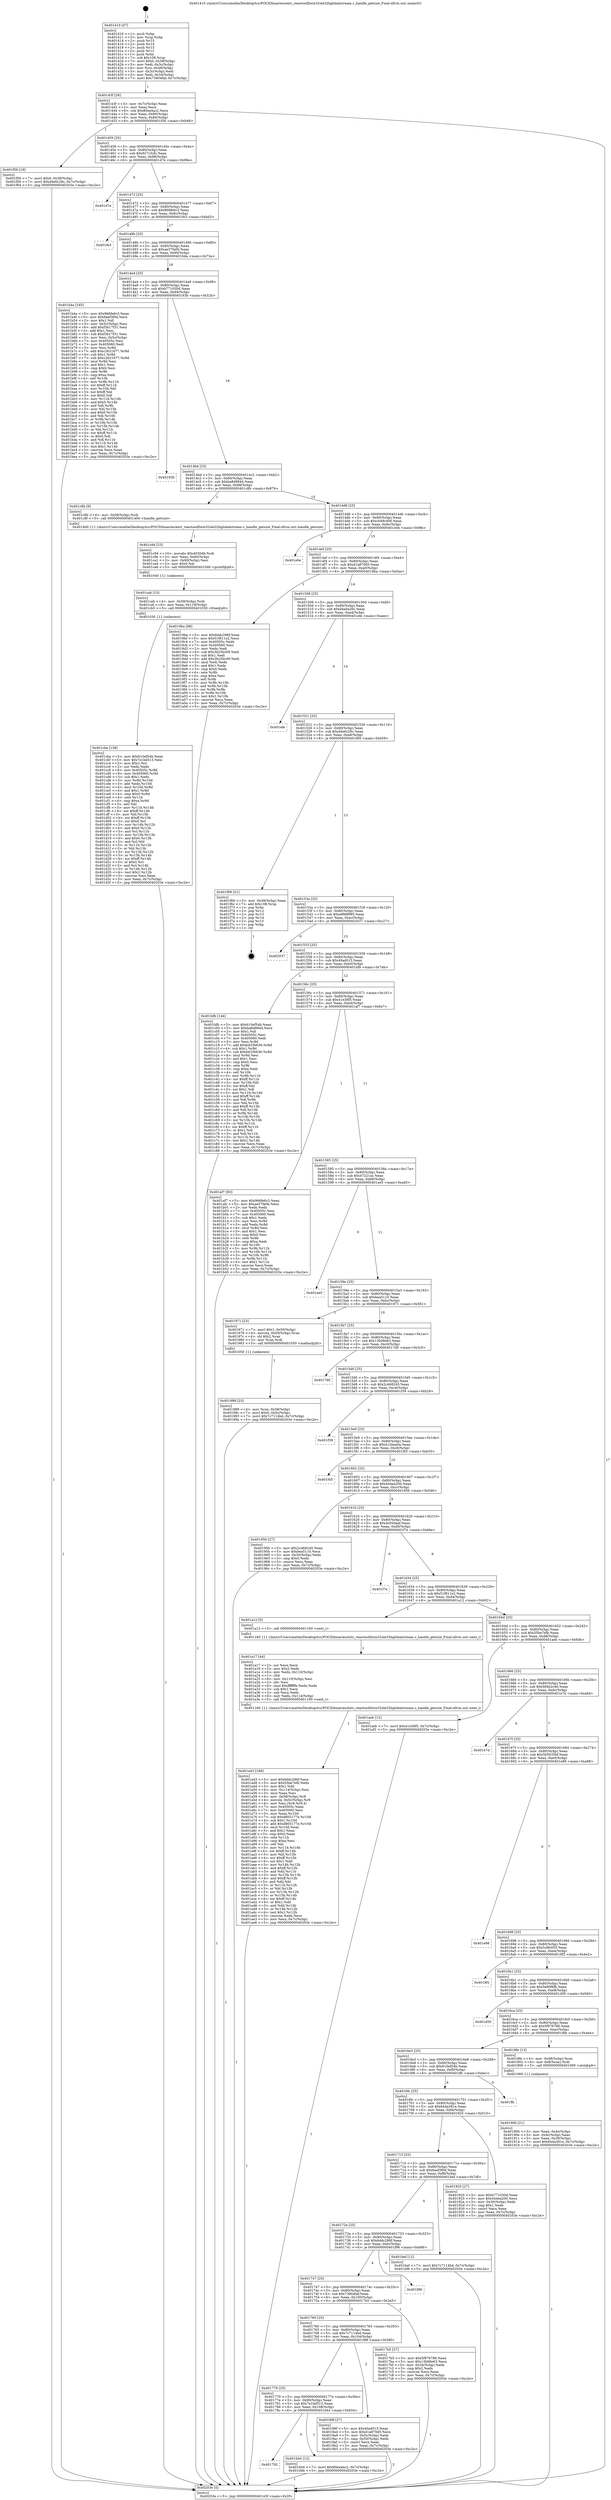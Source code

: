 digraph "0x401410" {
  label = "0x401410 (/mnt/c/Users/mathe/Desktop/tcc/POCII/binaries/extr_reactosdllwin32ole32hglobalstream.c_handle_getsize_Final-ollvm.out::main(0))"
  labelloc = "t"
  node[shape=record]

  Entry [label="",width=0.3,height=0.3,shape=circle,fillcolor=black,style=filled]
  "0x40143f" [label="{
     0x40143f [26]\l
     | [instrs]\l
     &nbsp;&nbsp;0x40143f \<+3\>: mov -0x7c(%rbp),%eax\l
     &nbsp;&nbsp;0x401442 \<+2\>: mov %eax,%ecx\l
     &nbsp;&nbsp;0x401444 \<+6\>: sub $0x80ea4ac2,%ecx\l
     &nbsp;&nbsp;0x40144a \<+3\>: mov %eax,-0x80(%rbp)\l
     &nbsp;&nbsp;0x40144d \<+6\>: mov %ecx,-0x84(%rbp)\l
     &nbsp;&nbsp;0x401453 \<+6\>: je 0000000000401f56 \<main+0xb46\>\l
  }"]
  "0x401f56" [label="{
     0x401f56 [19]\l
     | [instrs]\l
     &nbsp;&nbsp;0x401f56 \<+7\>: movl $0x0,-0x38(%rbp)\l
     &nbsp;&nbsp;0x401f5d \<+7\>: movl $0xd4e6c29c,-0x7c(%rbp)\l
     &nbsp;&nbsp;0x401f64 \<+5\>: jmp 000000000040203e \<main+0xc2e\>\l
  }"]
  "0x401459" [label="{
     0x401459 [25]\l
     | [instrs]\l
     &nbsp;&nbsp;0x401459 \<+5\>: jmp 000000000040145e \<main+0x4e\>\l
     &nbsp;&nbsp;0x40145e \<+3\>: mov -0x80(%rbp),%eax\l
     &nbsp;&nbsp;0x401461 \<+5\>: sub $0x927c3cfc,%eax\l
     &nbsp;&nbsp;0x401466 \<+6\>: mov %eax,-0x88(%rbp)\l
     &nbsp;&nbsp;0x40146c \<+6\>: je 0000000000401d7e \<main+0x96e\>\l
  }"]
  Exit [label="",width=0.3,height=0.3,shape=circle,fillcolor=black,style=filled,peripheries=2]
  "0x401d7e" [label="{
     0x401d7e\l
  }", style=dashed]
  "0x401472" [label="{
     0x401472 [25]\l
     | [instrs]\l
     &nbsp;&nbsp;0x401472 \<+5\>: jmp 0000000000401477 \<main+0x67\>\l
     &nbsp;&nbsp;0x401477 \<+3\>: mov -0x80(%rbp),%eax\l
     &nbsp;&nbsp;0x40147a \<+5\>: sub $0x966fe6c3,%eax\l
     &nbsp;&nbsp;0x40147f \<+6\>: mov %eax,-0x8c(%rbp)\l
     &nbsp;&nbsp;0x401485 \<+6\>: je 0000000000401fe3 \<main+0xbd3\>\l
  }"]
  "0x401792" [label="{
     0x401792\l
  }", style=dashed]
  "0x401fe3" [label="{
     0x401fe3\l
  }", style=dashed]
  "0x40148b" [label="{
     0x40148b [25]\l
     | [instrs]\l
     &nbsp;&nbsp;0x40148b \<+5\>: jmp 0000000000401490 \<main+0x80\>\l
     &nbsp;&nbsp;0x401490 \<+3\>: mov -0x80(%rbp),%eax\l
     &nbsp;&nbsp;0x401493 \<+5\>: sub $0xae37fa0b,%eax\l
     &nbsp;&nbsp;0x401498 \<+6\>: mov %eax,-0x90(%rbp)\l
     &nbsp;&nbsp;0x40149e \<+6\>: je 0000000000401b4a \<main+0x73a\>\l
  }"]
  "0x401d44" [label="{
     0x401d44 [12]\l
     | [instrs]\l
     &nbsp;&nbsp;0x401d44 \<+7\>: movl $0x80ea4ac2,-0x7c(%rbp)\l
     &nbsp;&nbsp;0x401d4b \<+5\>: jmp 000000000040203e \<main+0xc2e\>\l
  }"]
  "0x401b4a" [label="{
     0x401b4a [165]\l
     | [instrs]\l
     &nbsp;&nbsp;0x401b4a \<+5\>: mov $0x966fe6c3,%eax\l
     &nbsp;&nbsp;0x401b4f \<+5\>: mov $0x6aef3f0d,%ecx\l
     &nbsp;&nbsp;0x401b54 \<+2\>: mov $0x1,%dl\l
     &nbsp;&nbsp;0x401b56 \<+3\>: mov -0x5c(%rbp),%esi\l
     &nbsp;&nbsp;0x401b59 \<+6\>: add $0xf3b17f31,%esi\l
     &nbsp;&nbsp;0x401b5f \<+3\>: add $0x1,%esi\l
     &nbsp;&nbsp;0x401b62 \<+6\>: sub $0xf3b17f31,%esi\l
     &nbsp;&nbsp;0x401b68 \<+3\>: mov %esi,-0x5c(%rbp)\l
     &nbsp;&nbsp;0x401b6b \<+7\>: mov 0x40505c,%esi\l
     &nbsp;&nbsp;0x401b72 \<+7\>: mov 0x405060,%edi\l
     &nbsp;&nbsp;0x401b79 \<+3\>: mov %esi,%r8d\l
     &nbsp;&nbsp;0x401b7c \<+7\>: add $0xc2621677,%r8d\l
     &nbsp;&nbsp;0x401b83 \<+4\>: sub $0x1,%r8d\l
     &nbsp;&nbsp;0x401b87 \<+7\>: sub $0xc2621677,%r8d\l
     &nbsp;&nbsp;0x401b8e \<+4\>: imul %r8d,%esi\l
     &nbsp;&nbsp;0x401b92 \<+3\>: and $0x1,%esi\l
     &nbsp;&nbsp;0x401b95 \<+3\>: cmp $0x0,%esi\l
     &nbsp;&nbsp;0x401b98 \<+4\>: sete %r9b\l
     &nbsp;&nbsp;0x401b9c \<+3\>: cmp $0xa,%edi\l
     &nbsp;&nbsp;0x401b9f \<+4\>: setl %r10b\l
     &nbsp;&nbsp;0x401ba3 \<+3\>: mov %r9b,%r11b\l
     &nbsp;&nbsp;0x401ba6 \<+4\>: xor $0xff,%r11b\l
     &nbsp;&nbsp;0x401baa \<+3\>: mov %r10b,%bl\l
     &nbsp;&nbsp;0x401bad \<+3\>: xor $0xff,%bl\l
     &nbsp;&nbsp;0x401bb0 \<+3\>: xor $0x0,%dl\l
     &nbsp;&nbsp;0x401bb3 \<+3\>: mov %r11b,%r14b\l
     &nbsp;&nbsp;0x401bb6 \<+4\>: and $0x0,%r14b\l
     &nbsp;&nbsp;0x401bba \<+3\>: and %dl,%r9b\l
     &nbsp;&nbsp;0x401bbd \<+3\>: mov %bl,%r15b\l
     &nbsp;&nbsp;0x401bc0 \<+4\>: and $0x0,%r15b\l
     &nbsp;&nbsp;0x401bc4 \<+3\>: and %dl,%r10b\l
     &nbsp;&nbsp;0x401bc7 \<+3\>: or %r9b,%r14b\l
     &nbsp;&nbsp;0x401bca \<+3\>: or %r10b,%r15b\l
     &nbsp;&nbsp;0x401bcd \<+3\>: xor %r15b,%r14b\l
     &nbsp;&nbsp;0x401bd0 \<+3\>: or %bl,%r11b\l
     &nbsp;&nbsp;0x401bd3 \<+4\>: xor $0xff,%r11b\l
     &nbsp;&nbsp;0x401bd7 \<+3\>: or $0x0,%dl\l
     &nbsp;&nbsp;0x401bda \<+3\>: and %dl,%r11b\l
     &nbsp;&nbsp;0x401bdd \<+3\>: or %r11b,%r14b\l
     &nbsp;&nbsp;0x401be0 \<+4\>: test $0x1,%r14b\l
     &nbsp;&nbsp;0x401be4 \<+3\>: cmovne %ecx,%eax\l
     &nbsp;&nbsp;0x401be7 \<+3\>: mov %eax,-0x7c(%rbp)\l
     &nbsp;&nbsp;0x401bea \<+5\>: jmp 000000000040203e \<main+0xc2e\>\l
  }"]
  "0x4014a4" [label="{
     0x4014a4 [25]\l
     | [instrs]\l
     &nbsp;&nbsp;0x4014a4 \<+5\>: jmp 00000000004014a9 \<main+0x99\>\l
     &nbsp;&nbsp;0x4014a9 \<+3\>: mov -0x80(%rbp),%eax\l
     &nbsp;&nbsp;0x4014ac \<+5\>: sub $0xb771030d,%eax\l
     &nbsp;&nbsp;0x4014b1 \<+6\>: mov %eax,-0x94(%rbp)\l
     &nbsp;&nbsp;0x4014b7 \<+6\>: je 000000000040193b \<main+0x52b\>\l
  }"]
  "0x401cba" [label="{
     0x401cba [138]\l
     | [instrs]\l
     &nbsp;&nbsp;0x401cba \<+5\>: mov $0x610ef54b,%eax\l
     &nbsp;&nbsp;0x401cbf \<+5\>: mov $0x7e1bd513,%esi\l
     &nbsp;&nbsp;0x401cc4 \<+2\>: mov $0x1,%cl\l
     &nbsp;&nbsp;0x401cc6 \<+2\>: xor %edx,%edx\l
     &nbsp;&nbsp;0x401cc8 \<+8\>: mov 0x40505c,%r8d\l
     &nbsp;&nbsp;0x401cd0 \<+8\>: mov 0x405060,%r9d\l
     &nbsp;&nbsp;0x401cd8 \<+3\>: sub $0x1,%edx\l
     &nbsp;&nbsp;0x401cdb \<+3\>: mov %r8d,%r10d\l
     &nbsp;&nbsp;0x401cde \<+3\>: add %edx,%r10d\l
     &nbsp;&nbsp;0x401ce1 \<+4\>: imul %r10d,%r8d\l
     &nbsp;&nbsp;0x401ce5 \<+4\>: and $0x1,%r8d\l
     &nbsp;&nbsp;0x401ce9 \<+4\>: cmp $0x0,%r8d\l
     &nbsp;&nbsp;0x401ced \<+4\>: sete %r11b\l
     &nbsp;&nbsp;0x401cf1 \<+4\>: cmp $0xa,%r9d\l
     &nbsp;&nbsp;0x401cf5 \<+3\>: setl %bl\l
     &nbsp;&nbsp;0x401cf8 \<+3\>: mov %r11b,%r14b\l
     &nbsp;&nbsp;0x401cfb \<+4\>: xor $0xff,%r14b\l
     &nbsp;&nbsp;0x401cff \<+3\>: mov %bl,%r15b\l
     &nbsp;&nbsp;0x401d02 \<+4\>: xor $0xff,%r15b\l
     &nbsp;&nbsp;0x401d06 \<+3\>: xor $0x0,%cl\l
     &nbsp;&nbsp;0x401d09 \<+3\>: mov %r14b,%r12b\l
     &nbsp;&nbsp;0x401d0c \<+4\>: and $0x0,%r12b\l
     &nbsp;&nbsp;0x401d10 \<+3\>: and %cl,%r11b\l
     &nbsp;&nbsp;0x401d13 \<+3\>: mov %r15b,%r13b\l
     &nbsp;&nbsp;0x401d16 \<+4\>: and $0x0,%r13b\l
     &nbsp;&nbsp;0x401d1a \<+2\>: and %cl,%bl\l
     &nbsp;&nbsp;0x401d1c \<+3\>: or %r11b,%r12b\l
     &nbsp;&nbsp;0x401d1f \<+3\>: or %bl,%r13b\l
     &nbsp;&nbsp;0x401d22 \<+3\>: xor %r13b,%r12b\l
     &nbsp;&nbsp;0x401d25 \<+3\>: or %r15b,%r14b\l
     &nbsp;&nbsp;0x401d28 \<+4\>: xor $0xff,%r14b\l
     &nbsp;&nbsp;0x401d2c \<+3\>: or $0x0,%cl\l
     &nbsp;&nbsp;0x401d2f \<+3\>: and %cl,%r14b\l
     &nbsp;&nbsp;0x401d32 \<+3\>: or %r14b,%r12b\l
     &nbsp;&nbsp;0x401d35 \<+4\>: test $0x1,%r12b\l
     &nbsp;&nbsp;0x401d39 \<+3\>: cmovne %esi,%eax\l
     &nbsp;&nbsp;0x401d3c \<+3\>: mov %eax,-0x7c(%rbp)\l
     &nbsp;&nbsp;0x401d3f \<+5\>: jmp 000000000040203e \<main+0xc2e\>\l
  }"]
  "0x40193b" [label="{
     0x40193b\l
  }", style=dashed]
  "0x4014bd" [label="{
     0x4014bd [25]\l
     | [instrs]\l
     &nbsp;&nbsp;0x4014bd \<+5\>: jmp 00000000004014c2 \<main+0xb2\>\l
     &nbsp;&nbsp;0x4014c2 \<+3\>: mov -0x80(%rbp),%eax\l
     &nbsp;&nbsp;0x4014c5 \<+5\>: sub $0xba8d9844,%eax\l
     &nbsp;&nbsp;0x4014ca \<+6\>: mov %eax,-0x98(%rbp)\l
     &nbsp;&nbsp;0x4014d0 \<+6\>: je 0000000000401c8b \<main+0x87b\>\l
  }"]
  "0x401cab" [label="{
     0x401cab [15]\l
     | [instrs]\l
     &nbsp;&nbsp;0x401cab \<+4\>: mov -0x58(%rbp),%rdi\l
     &nbsp;&nbsp;0x401caf \<+6\>: mov %eax,-0x118(%rbp)\l
     &nbsp;&nbsp;0x401cb5 \<+5\>: call 0000000000401030 \<free@plt\>\l
     | [calls]\l
     &nbsp;&nbsp;0x401030 \{1\} (unknown)\l
  }"]
  "0x401c8b" [label="{
     0x401c8b [9]\l
     | [instrs]\l
     &nbsp;&nbsp;0x401c8b \<+4\>: mov -0x58(%rbp),%rdi\l
     &nbsp;&nbsp;0x401c8f \<+5\>: call 0000000000401400 \<handle_getsize\>\l
     | [calls]\l
     &nbsp;&nbsp;0x401400 \{1\} (/mnt/c/Users/mathe/Desktop/tcc/POCII/binaries/extr_reactosdllwin32ole32hglobalstream.c_handle_getsize_Final-ollvm.out::handle_getsize)\l
  }"]
  "0x4014d6" [label="{
     0x4014d6 [25]\l
     | [instrs]\l
     &nbsp;&nbsp;0x4014d6 \<+5\>: jmp 00000000004014db \<main+0xcb\>\l
     &nbsp;&nbsp;0x4014db \<+3\>: mov -0x80(%rbp),%eax\l
     &nbsp;&nbsp;0x4014de \<+5\>: sub $0xc049c406,%eax\l
     &nbsp;&nbsp;0x4014e3 \<+6\>: mov %eax,-0x9c(%rbp)\l
     &nbsp;&nbsp;0x4014e9 \<+6\>: je 0000000000401e0e \<main+0x9fe\>\l
  }"]
  "0x401c94" [label="{
     0x401c94 [23]\l
     | [instrs]\l
     &nbsp;&nbsp;0x401c94 \<+10\>: movabs $0x4030d6,%rdi\l
     &nbsp;&nbsp;0x401c9e \<+3\>: mov %eax,-0x60(%rbp)\l
     &nbsp;&nbsp;0x401ca1 \<+3\>: mov -0x60(%rbp),%esi\l
     &nbsp;&nbsp;0x401ca4 \<+2\>: mov $0x0,%al\l
     &nbsp;&nbsp;0x401ca6 \<+5\>: call 0000000000401040 \<printf@plt\>\l
     | [calls]\l
     &nbsp;&nbsp;0x401040 \{1\} (unknown)\l
  }"]
  "0x401e0e" [label="{
     0x401e0e\l
  }", style=dashed]
  "0x4014ef" [label="{
     0x4014ef [25]\l
     | [instrs]\l
     &nbsp;&nbsp;0x4014ef \<+5\>: jmp 00000000004014f4 \<main+0xe4\>\l
     &nbsp;&nbsp;0x4014f4 \<+3\>: mov -0x80(%rbp),%eax\l
     &nbsp;&nbsp;0x4014f7 \<+5\>: sub $0xd1a870d5,%eax\l
     &nbsp;&nbsp;0x4014fc \<+6\>: mov %eax,-0xa0(%rbp)\l
     &nbsp;&nbsp;0x401502 \<+6\>: je 00000000004019ba \<main+0x5aa\>\l
  }"]
  "0x401a43" [label="{
     0x401a43 [168]\l
     | [instrs]\l
     &nbsp;&nbsp;0x401a43 \<+5\>: mov $0x6ddc286f,%ecx\l
     &nbsp;&nbsp;0x401a48 \<+5\>: mov $0x55be7efb,%edx\l
     &nbsp;&nbsp;0x401a4d \<+3\>: mov $0x1,%dil\l
     &nbsp;&nbsp;0x401a50 \<+6\>: mov -0x114(%rbp),%esi\l
     &nbsp;&nbsp;0x401a56 \<+3\>: imul %eax,%esi\l
     &nbsp;&nbsp;0x401a59 \<+4\>: mov -0x58(%rbp),%r8\l
     &nbsp;&nbsp;0x401a5d \<+4\>: movslq -0x5c(%rbp),%r9\l
     &nbsp;&nbsp;0x401a61 \<+4\>: mov %esi,(%r8,%r9,4)\l
     &nbsp;&nbsp;0x401a65 \<+7\>: mov 0x40505c,%eax\l
     &nbsp;&nbsp;0x401a6c \<+7\>: mov 0x405060,%esi\l
     &nbsp;&nbsp;0x401a73 \<+3\>: mov %eax,%r10d\l
     &nbsp;&nbsp;0x401a76 \<+7\>: sub $0xd805177e,%r10d\l
     &nbsp;&nbsp;0x401a7d \<+4\>: sub $0x1,%r10d\l
     &nbsp;&nbsp;0x401a81 \<+7\>: add $0xd805177e,%r10d\l
     &nbsp;&nbsp;0x401a88 \<+4\>: imul %r10d,%eax\l
     &nbsp;&nbsp;0x401a8c \<+3\>: and $0x1,%eax\l
     &nbsp;&nbsp;0x401a8f \<+3\>: cmp $0x0,%eax\l
     &nbsp;&nbsp;0x401a92 \<+4\>: sete %r11b\l
     &nbsp;&nbsp;0x401a96 \<+3\>: cmp $0xa,%esi\l
     &nbsp;&nbsp;0x401a99 \<+3\>: setl %bl\l
     &nbsp;&nbsp;0x401a9c \<+3\>: mov %r11b,%r14b\l
     &nbsp;&nbsp;0x401a9f \<+4\>: xor $0xff,%r14b\l
     &nbsp;&nbsp;0x401aa3 \<+3\>: mov %bl,%r15b\l
     &nbsp;&nbsp;0x401aa6 \<+4\>: xor $0xff,%r15b\l
     &nbsp;&nbsp;0x401aaa \<+4\>: xor $0x1,%dil\l
     &nbsp;&nbsp;0x401aae \<+3\>: mov %r14b,%r12b\l
     &nbsp;&nbsp;0x401ab1 \<+4\>: and $0xff,%r12b\l
     &nbsp;&nbsp;0x401ab5 \<+3\>: and %dil,%r11b\l
     &nbsp;&nbsp;0x401ab8 \<+3\>: mov %r15b,%r13b\l
     &nbsp;&nbsp;0x401abb \<+4\>: and $0xff,%r13b\l
     &nbsp;&nbsp;0x401abf \<+3\>: and %dil,%bl\l
     &nbsp;&nbsp;0x401ac2 \<+3\>: or %r11b,%r12b\l
     &nbsp;&nbsp;0x401ac5 \<+3\>: or %bl,%r13b\l
     &nbsp;&nbsp;0x401ac8 \<+3\>: xor %r13b,%r12b\l
     &nbsp;&nbsp;0x401acb \<+3\>: or %r15b,%r14b\l
     &nbsp;&nbsp;0x401ace \<+4\>: xor $0xff,%r14b\l
     &nbsp;&nbsp;0x401ad2 \<+4\>: or $0x1,%dil\l
     &nbsp;&nbsp;0x401ad6 \<+3\>: and %dil,%r14b\l
     &nbsp;&nbsp;0x401ad9 \<+3\>: or %r14b,%r12b\l
     &nbsp;&nbsp;0x401adc \<+4\>: test $0x1,%r12b\l
     &nbsp;&nbsp;0x401ae0 \<+3\>: cmovne %edx,%ecx\l
     &nbsp;&nbsp;0x401ae3 \<+3\>: mov %ecx,-0x7c(%rbp)\l
     &nbsp;&nbsp;0x401ae6 \<+5\>: jmp 000000000040203e \<main+0xc2e\>\l
  }"]
  "0x4019ba" [label="{
     0x4019ba [88]\l
     | [instrs]\l
     &nbsp;&nbsp;0x4019ba \<+5\>: mov $0x6ddc286f,%eax\l
     &nbsp;&nbsp;0x4019bf \<+5\>: mov $0x51f811e2,%ecx\l
     &nbsp;&nbsp;0x4019c4 \<+7\>: mov 0x40505c,%edx\l
     &nbsp;&nbsp;0x4019cb \<+7\>: mov 0x405060,%esi\l
     &nbsp;&nbsp;0x4019d2 \<+2\>: mov %edx,%edi\l
     &nbsp;&nbsp;0x4019d4 \<+6\>: sub $0x3b25bc09,%edi\l
     &nbsp;&nbsp;0x4019da \<+3\>: sub $0x1,%edi\l
     &nbsp;&nbsp;0x4019dd \<+6\>: add $0x3b25bc09,%edi\l
     &nbsp;&nbsp;0x4019e3 \<+3\>: imul %edi,%edx\l
     &nbsp;&nbsp;0x4019e6 \<+3\>: and $0x1,%edx\l
     &nbsp;&nbsp;0x4019e9 \<+3\>: cmp $0x0,%edx\l
     &nbsp;&nbsp;0x4019ec \<+4\>: sete %r8b\l
     &nbsp;&nbsp;0x4019f0 \<+3\>: cmp $0xa,%esi\l
     &nbsp;&nbsp;0x4019f3 \<+4\>: setl %r9b\l
     &nbsp;&nbsp;0x4019f7 \<+3\>: mov %r8b,%r10b\l
     &nbsp;&nbsp;0x4019fa \<+3\>: and %r9b,%r10b\l
     &nbsp;&nbsp;0x4019fd \<+3\>: xor %r9b,%r8b\l
     &nbsp;&nbsp;0x401a00 \<+3\>: or %r8b,%r10b\l
     &nbsp;&nbsp;0x401a03 \<+4\>: test $0x1,%r10b\l
     &nbsp;&nbsp;0x401a07 \<+3\>: cmovne %ecx,%eax\l
     &nbsp;&nbsp;0x401a0a \<+3\>: mov %eax,-0x7c(%rbp)\l
     &nbsp;&nbsp;0x401a0d \<+5\>: jmp 000000000040203e \<main+0xc2e\>\l
  }"]
  "0x401508" [label="{
     0x401508 [25]\l
     | [instrs]\l
     &nbsp;&nbsp;0x401508 \<+5\>: jmp 000000000040150d \<main+0xfd\>\l
     &nbsp;&nbsp;0x40150d \<+3\>: mov -0x80(%rbp),%eax\l
     &nbsp;&nbsp;0x401510 \<+5\>: sub $0xd4a0a26c,%eax\l
     &nbsp;&nbsp;0x401515 \<+6\>: mov %eax,-0xa4(%rbp)\l
     &nbsp;&nbsp;0x40151b \<+6\>: je 0000000000401efe \<main+0xaee\>\l
  }"]
  "0x401a17" [label="{
     0x401a17 [44]\l
     | [instrs]\l
     &nbsp;&nbsp;0x401a17 \<+2\>: xor %ecx,%ecx\l
     &nbsp;&nbsp;0x401a19 \<+5\>: mov $0x2,%edx\l
     &nbsp;&nbsp;0x401a1e \<+6\>: mov %edx,-0x110(%rbp)\l
     &nbsp;&nbsp;0x401a24 \<+1\>: cltd\l
     &nbsp;&nbsp;0x401a25 \<+6\>: mov -0x110(%rbp),%esi\l
     &nbsp;&nbsp;0x401a2b \<+2\>: idiv %esi\l
     &nbsp;&nbsp;0x401a2d \<+6\>: imul $0xfffffffe,%edx,%edx\l
     &nbsp;&nbsp;0x401a33 \<+3\>: sub $0x1,%ecx\l
     &nbsp;&nbsp;0x401a36 \<+2\>: sub %ecx,%edx\l
     &nbsp;&nbsp;0x401a38 \<+6\>: mov %edx,-0x114(%rbp)\l
     &nbsp;&nbsp;0x401a3e \<+5\>: call 0000000000401160 \<next_i\>\l
     | [calls]\l
     &nbsp;&nbsp;0x401160 \{1\} (/mnt/c/Users/mathe/Desktop/tcc/POCII/binaries/extr_reactosdllwin32ole32hglobalstream.c_handle_getsize_Final-ollvm.out::next_i)\l
  }"]
  "0x401efe" [label="{
     0x401efe\l
  }", style=dashed]
  "0x401521" [label="{
     0x401521 [25]\l
     | [instrs]\l
     &nbsp;&nbsp;0x401521 \<+5\>: jmp 0000000000401526 \<main+0x116\>\l
     &nbsp;&nbsp;0x401526 \<+3\>: mov -0x80(%rbp),%eax\l
     &nbsp;&nbsp;0x401529 \<+5\>: sub $0xd4e6c29c,%eax\l
     &nbsp;&nbsp;0x40152e \<+6\>: mov %eax,-0xa8(%rbp)\l
     &nbsp;&nbsp;0x401534 \<+6\>: je 0000000000401f69 \<main+0xb59\>\l
  }"]
  "0x401779" [label="{
     0x401779 [25]\l
     | [instrs]\l
     &nbsp;&nbsp;0x401779 \<+5\>: jmp 000000000040177e \<main+0x36e\>\l
     &nbsp;&nbsp;0x40177e \<+3\>: mov -0x80(%rbp),%eax\l
     &nbsp;&nbsp;0x401781 \<+5\>: sub $0x7e1bd513,%eax\l
     &nbsp;&nbsp;0x401786 \<+6\>: mov %eax,-0x108(%rbp)\l
     &nbsp;&nbsp;0x40178c \<+6\>: je 0000000000401d44 \<main+0x934\>\l
  }"]
  "0x401f69" [label="{
     0x401f69 [21]\l
     | [instrs]\l
     &nbsp;&nbsp;0x401f69 \<+3\>: mov -0x38(%rbp),%eax\l
     &nbsp;&nbsp;0x401f6c \<+7\>: add $0x108,%rsp\l
     &nbsp;&nbsp;0x401f73 \<+1\>: pop %rbx\l
     &nbsp;&nbsp;0x401f74 \<+2\>: pop %r12\l
     &nbsp;&nbsp;0x401f76 \<+2\>: pop %r13\l
     &nbsp;&nbsp;0x401f78 \<+2\>: pop %r14\l
     &nbsp;&nbsp;0x401f7a \<+2\>: pop %r15\l
     &nbsp;&nbsp;0x401f7c \<+1\>: pop %rbp\l
     &nbsp;&nbsp;0x401f7d \<+1\>: ret\l
  }"]
  "0x40153a" [label="{
     0x40153a [25]\l
     | [instrs]\l
     &nbsp;&nbsp;0x40153a \<+5\>: jmp 000000000040153f \<main+0x12f\>\l
     &nbsp;&nbsp;0x40153f \<+3\>: mov -0x80(%rbp),%eax\l
     &nbsp;&nbsp;0x401542 \<+5\>: sub $0xe988f995,%eax\l
     &nbsp;&nbsp;0x401547 \<+6\>: mov %eax,-0xac(%rbp)\l
     &nbsp;&nbsp;0x40154d \<+6\>: je 0000000000402037 \<main+0xc27\>\l
  }"]
  "0x40199f" [label="{
     0x40199f [27]\l
     | [instrs]\l
     &nbsp;&nbsp;0x40199f \<+5\>: mov $0x40ad015,%eax\l
     &nbsp;&nbsp;0x4019a4 \<+5\>: mov $0xd1a870d5,%ecx\l
     &nbsp;&nbsp;0x4019a9 \<+3\>: mov -0x5c(%rbp),%edx\l
     &nbsp;&nbsp;0x4019ac \<+3\>: cmp -0x50(%rbp),%edx\l
     &nbsp;&nbsp;0x4019af \<+3\>: cmovl %ecx,%eax\l
     &nbsp;&nbsp;0x4019b2 \<+3\>: mov %eax,-0x7c(%rbp)\l
     &nbsp;&nbsp;0x4019b5 \<+5\>: jmp 000000000040203e \<main+0xc2e\>\l
  }"]
  "0x402037" [label="{
     0x402037\l
  }", style=dashed]
  "0x401553" [label="{
     0x401553 [25]\l
     | [instrs]\l
     &nbsp;&nbsp;0x401553 \<+5\>: jmp 0000000000401558 \<main+0x148\>\l
     &nbsp;&nbsp;0x401558 \<+3\>: mov -0x80(%rbp),%eax\l
     &nbsp;&nbsp;0x40155b \<+5\>: sub $0x40ad015,%eax\l
     &nbsp;&nbsp;0x401560 \<+6\>: mov %eax,-0xb0(%rbp)\l
     &nbsp;&nbsp;0x401566 \<+6\>: je 0000000000401bfb \<main+0x7eb\>\l
  }"]
  "0x401988" [label="{
     0x401988 [23]\l
     | [instrs]\l
     &nbsp;&nbsp;0x401988 \<+4\>: mov %rax,-0x58(%rbp)\l
     &nbsp;&nbsp;0x40198c \<+7\>: movl $0x0,-0x5c(%rbp)\l
     &nbsp;&nbsp;0x401993 \<+7\>: movl $0x7c7114bd,-0x7c(%rbp)\l
     &nbsp;&nbsp;0x40199a \<+5\>: jmp 000000000040203e \<main+0xc2e\>\l
  }"]
  "0x401bfb" [label="{
     0x401bfb [144]\l
     | [instrs]\l
     &nbsp;&nbsp;0x401bfb \<+5\>: mov $0x610ef54b,%eax\l
     &nbsp;&nbsp;0x401c00 \<+5\>: mov $0xba8d9844,%ecx\l
     &nbsp;&nbsp;0x401c05 \<+2\>: mov $0x1,%dl\l
     &nbsp;&nbsp;0x401c07 \<+7\>: mov 0x40505c,%esi\l
     &nbsp;&nbsp;0x401c0e \<+7\>: mov 0x405060,%edi\l
     &nbsp;&nbsp;0x401c15 \<+3\>: mov %esi,%r8d\l
     &nbsp;&nbsp;0x401c18 \<+7\>: add $0xb433b636,%r8d\l
     &nbsp;&nbsp;0x401c1f \<+4\>: sub $0x1,%r8d\l
     &nbsp;&nbsp;0x401c23 \<+7\>: sub $0xb433b636,%r8d\l
     &nbsp;&nbsp;0x401c2a \<+4\>: imul %r8d,%esi\l
     &nbsp;&nbsp;0x401c2e \<+3\>: and $0x1,%esi\l
     &nbsp;&nbsp;0x401c31 \<+3\>: cmp $0x0,%esi\l
     &nbsp;&nbsp;0x401c34 \<+4\>: sete %r9b\l
     &nbsp;&nbsp;0x401c38 \<+3\>: cmp $0xa,%edi\l
     &nbsp;&nbsp;0x401c3b \<+4\>: setl %r10b\l
     &nbsp;&nbsp;0x401c3f \<+3\>: mov %r9b,%r11b\l
     &nbsp;&nbsp;0x401c42 \<+4\>: xor $0xff,%r11b\l
     &nbsp;&nbsp;0x401c46 \<+3\>: mov %r10b,%bl\l
     &nbsp;&nbsp;0x401c49 \<+3\>: xor $0xff,%bl\l
     &nbsp;&nbsp;0x401c4c \<+3\>: xor $0x1,%dl\l
     &nbsp;&nbsp;0x401c4f \<+3\>: mov %r11b,%r14b\l
     &nbsp;&nbsp;0x401c52 \<+4\>: and $0xff,%r14b\l
     &nbsp;&nbsp;0x401c56 \<+3\>: and %dl,%r9b\l
     &nbsp;&nbsp;0x401c59 \<+3\>: mov %bl,%r15b\l
     &nbsp;&nbsp;0x401c5c \<+4\>: and $0xff,%r15b\l
     &nbsp;&nbsp;0x401c60 \<+3\>: and %dl,%r10b\l
     &nbsp;&nbsp;0x401c63 \<+3\>: or %r9b,%r14b\l
     &nbsp;&nbsp;0x401c66 \<+3\>: or %r10b,%r15b\l
     &nbsp;&nbsp;0x401c69 \<+3\>: xor %r15b,%r14b\l
     &nbsp;&nbsp;0x401c6c \<+3\>: or %bl,%r11b\l
     &nbsp;&nbsp;0x401c6f \<+4\>: xor $0xff,%r11b\l
     &nbsp;&nbsp;0x401c73 \<+3\>: or $0x1,%dl\l
     &nbsp;&nbsp;0x401c76 \<+3\>: and %dl,%r11b\l
     &nbsp;&nbsp;0x401c79 \<+3\>: or %r11b,%r14b\l
     &nbsp;&nbsp;0x401c7c \<+4\>: test $0x1,%r14b\l
     &nbsp;&nbsp;0x401c80 \<+3\>: cmovne %ecx,%eax\l
     &nbsp;&nbsp;0x401c83 \<+3\>: mov %eax,-0x7c(%rbp)\l
     &nbsp;&nbsp;0x401c86 \<+5\>: jmp 000000000040203e \<main+0xc2e\>\l
  }"]
  "0x40156c" [label="{
     0x40156c [25]\l
     | [instrs]\l
     &nbsp;&nbsp;0x40156c \<+5\>: jmp 0000000000401571 \<main+0x161\>\l
     &nbsp;&nbsp;0x401571 \<+3\>: mov -0x80(%rbp),%eax\l
     &nbsp;&nbsp;0x401574 \<+5\>: sub $0x41e38f5,%eax\l
     &nbsp;&nbsp;0x401579 \<+6\>: mov %eax,-0xb4(%rbp)\l
     &nbsp;&nbsp;0x40157f \<+6\>: je 0000000000401af7 \<main+0x6e7\>\l
  }"]
  "0x40190b" [label="{
     0x40190b [21]\l
     | [instrs]\l
     &nbsp;&nbsp;0x40190b \<+3\>: mov %eax,-0x4c(%rbp)\l
     &nbsp;&nbsp;0x40190e \<+3\>: mov -0x4c(%rbp),%eax\l
     &nbsp;&nbsp;0x401911 \<+3\>: mov %eax,-0x30(%rbp)\l
     &nbsp;&nbsp;0x401914 \<+7\>: movl $0x644a381e,-0x7c(%rbp)\l
     &nbsp;&nbsp;0x40191b \<+5\>: jmp 000000000040203e \<main+0xc2e\>\l
  }"]
  "0x401af7" [label="{
     0x401af7 [83]\l
     | [instrs]\l
     &nbsp;&nbsp;0x401af7 \<+5\>: mov $0x966fe6c3,%eax\l
     &nbsp;&nbsp;0x401afc \<+5\>: mov $0xae37fa0b,%ecx\l
     &nbsp;&nbsp;0x401b01 \<+2\>: xor %edx,%edx\l
     &nbsp;&nbsp;0x401b03 \<+7\>: mov 0x40505c,%esi\l
     &nbsp;&nbsp;0x401b0a \<+7\>: mov 0x405060,%edi\l
     &nbsp;&nbsp;0x401b11 \<+3\>: sub $0x1,%edx\l
     &nbsp;&nbsp;0x401b14 \<+3\>: mov %esi,%r8d\l
     &nbsp;&nbsp;0x401b17 \<+3\>: add %edx,%r8d\l
     &nbsp;&nbsp;0x401b1a \<+4\>: imul %r8d,%esi\l
     &nbsp;&nbsp;0x401b1e \<+3\>: and $0x1,%esi\l
     &nbsp;&nbsp;0x401b21 \<+3\>: cmp $0x0,%esi\l
     &nbsp;&nbsp;0x401b24 \<+4\>: sete %r9b\l
     &nbsp;&nbsp;0x401b28 \<+3\>: cmp $0xa,%edi\l
     &nbsp;&nbsp;0x401b2b \<+4\>: setl %r10b\l
     &nbsp;&nbsp;0x401b2f \<+3\>: mov %r9b,%r11b\l
     &nbsp;&nbsp;0x401b32 \<+3\>: and %r10b,%r11b\l
     &nbsp;&nbsp;0x401b35 \<+3\>: xor %r10b,%r9b\l
     &nbsp;&nbsp;0x401b38 \<+3\>: or %r9b,%r11b\l
     &nbsp;&nbsp;0x401b3b \<+4\>: test $0x1,%r11b\l
     &nbsp;&nbsp;0x401b3f \<+3\>: cmovne %ecx,%eax\l
     &nbsp;&nbsp;0x401b42 \<+3\>: mov %eax,-0x7c(%rbp)\l
     &nbsp;&nbsp;0x401b45 \<+5\>: jmp 000000000040203e \<main+0xc2e\>\l
  }"]
  "0x401585" [label="{
     0x401585 [25]\l
     | [instrs]\l
     &nbsp;&nbsp;0x401585 \<+5\>: jmp 000000000040158a \<main+0x17a\>\l
     &nbsp;&nbsp;0x40158a \<+3\>: mov -0x80(%rbp),%eax\l
     &nbsp;&nbsp;0x40158d \<+5\>: sub $0x47221ac,%eax\l
     &nbsp;&nbsp;0x401592 \<+6\>: mov %eax,-0xb8(%rbp)\l
     &nbsp;&nbsp;0x401598 \<+6\>: je 0000000000401ee5 \<main+0xad5\>\l
  }"]
  "0x401410" [label="{
     0x401410 [47]\l
     | [instrs]\l
     &nbsp;&nbsp;0x401410 \<+1\>: push %rbp\l
     &nbsp;&nbsp;0x401411 \<+3\>: mov %rsp,%rbp\l
     &nbsp;&nbsp;0x401414 \<+2\>: push %r15\l
     &nbsp;&nbsp;0x401416 \<+2\>: push %r14\l
     &nbsp;&nbsp;0x401418 \<+2\>: push %r13\l
     &nbsp;&nbsp;0x40141a \<+2\>: push %r12\l
     &nbsp;&nbsp;0x40141c \<+1\>: push %rbx\l
     &nbsp;&nbsp;0x40141d \<+7\>: sub $0x108,%rsp\l
     &nbsp;&nbsp;0x401424 \<+7\>: movl $0x0,-0x38(%rbp)\l
     &nbsp;&nbsp;0x40142b \<+3\>: mov %edi,-0x3c(%rbp)\l
     &nbsp;&nbsp;0x40142e \<+4\>: mov %rsi,-0x48(%rbp)\l
     &nbsp;&nbsp;0x401432 \<+3\>: mov -0x3c(%rbp),%edi\l
     &nbsp;&nbsp;0x401435 \<+3\>: mov %edi,-0x34(%rbp)\l
     &nbsp;&nbsp;0x401438 \<+7\>: movl $0x73804faf,-0x7c(%rbp)\l
  }"]
  "0x401ee5" [label="{
     0x401ee5\l
  }", style=dashed]
  "0x40159e" [label="{
     0x40159e [25]\l
     | [instrs]\l
     &nbsp;&nbsp;0x40159e \<+5\>: jmp 00000000004015a3 \<main+0x193\>\l
     &nbsp;&nbsp;0x4015a3 \<+3\>: mov -0x80(%rbp),%eax\l
     &nbsp;&nbsp;0x4015a6 \<+5\>: sub $0xbea5110,%eax\l
     &nbsp;&nbsp;0x4015ab \<+6\>: mov %eax,-0xbc(%rbp)\l
     &nbsp;&nbsp;0x4015b1 \<+6\>: je 0000000000401971 \<main+0x561\>\l
  }"]
  "0x40203e" [label="{
     0x40203e [5]\l
     | [instrs]\l
     &nbsp;&nbsp;0x40203e \<+5\>: jmp 000000000040143f \<main+0x2f\>\l
  }"]
  "0x401971" [label="{
     0x401971 [23]\l
     | [instrs]\l
     &nbsp;&nbsp;0x401971 \<+7\>: movl $0x1,-0x50(%rbp)\l
     &nbsp;&nbsp;0x401978 \<+4\>: movslq -0x50(%rbp),%rax\l
     &nbsp;&nbsp;0x40197c \<+4\>: shl $0x2,%rax\l
     &nbsp;&nbsp;0x401980 \<+3\>: mov %rax,%rdi\l
     &nbsp;&nbsp;0x401983 \<+5\>: call 0000000000401050 \<malloc@plt\>\l
     | [calls]\l
     &nbsp;&nbsp;0x401050 \{1\} (unknown)\l
  }"]
  "0x4015b7" [label="{
     0x4015b7 [25]\l
     | [instrs]\l
     &nbsp;&nbsp;0x4015b7 \<+5\>: jmp 00000000004015bc \<main+0x1ac\>\l
     &nbsp;&nbsp;0x4015bc \<+3\>: mov -0x80(%rbp),%eax\l
     &nbsp;&nbsp;0x4015bf \<+5\>: sub $0x13b08e63,%eax\l
     &nbsp;&nbsp;0x4015c4 \<+6\>: mov %eax,-0xc0(%rbp)\l
     &nbsp;&nbsp;0x4015ca \<+6\>: je 00000000004017d0 \<main+0x3c0\>\l
  }"]
  "0x401760" [label="{
     0x401760 [25]\l
     | [instrs]\l
     &nbsp;&nbsp;0x401760 \<+5\>: jmp 0000000000401765 \<main+0x355\>\l
     &nbsp;&nbsp;0x401765 \<+3\>: mov -0x80(%rbp),%eax\l
     &nbsp;&nbsp;0x401768 \<+5\>: sub $0x7c7114bd,%eax\l
     &nbsp;&nbsp;0x40176d \<+6\>: mov %eax,-0x104(%rbp)\l
     &nbsp;&nbsp;0x401773 \<+6\>: je 000000000040199f \<main+0x58f\>\l
  }"]
  "0x4017d0" [label="{
     0x4017d0\l
  }", style=dashed]
  "0x4015d0" [label="{
     0x4015d0 [25]\l
     | [instrs]\l
     &nbsp;&nbsp;0x4015d0 \<+5\>: jmp 00000000004015d5 \<main+0x1c5\>\l
     &nbsp;&nbsp;0x4015d5 \<+3\>: mov -0x80(%rbp),%eax\l
     &nbsp;&nbsp;0x4015d8 \<+5\>: sub $0x2c468245,%eax\l
     &nbsp;&nbsp;0x4015dd \<+6\>: mov %eax,-0xc4(%rbp)\l
     &nbsp;&nbsp;0x4015e3 \<+6\>: je 0000000000401f39 \<main+0xb29\>\l
  }"]
  "0x4017b5" [label="{
     0x4017b5 [27]\l
     | [instrs]\l
     &nbsp;&nbsp;0x4017b5 \<+5\>: mov $0x5f976786,%eax\l
     &nbsp;&nbsp;0x4017ba \<+5\>: mov $0x13b08e63,%ecx\l
     &nbsp;&nbsp;0x4017bf \<+3\>: mov -0x34(%rbp),%edx\l
     &nbsp;&nbsp;0x4017c2 \<+3\>: cmp $0x2,%edx\l
     &nbsp;&nbsp;0x4017c5 \<+3\>: cmovne %ecx,%eax\l
     &nbsp;&nbsp;0x4017c8 \<+3\>: mov %eax,-0x7c(%rbp)\l
     &nbsp;&nbsp;0x4017cb \<+5\>: jmp 000000000040203e \<main+0xc2e\>\l
  }"]
  "0x401f39" [label="{
     0x401f39\l
  }", style=dashed]
  "0x4015e9" [label="{
     0x4015e9 [25]\l
     | [instrs]\l
     &nbsp;&nbsp;0x4015e9 \<+5\>: jmp 00000000004015ee \<main+0x1de\>\l
     &nbsp;&nbsp;0x4015ee \<+3\>: mov -0x80(%rbp),%eax\l
     &nbsp;&nbsp;0x4015f1 \<+5\>: sub $0x4126aa0a,%eax\l
     &nbsp;&nbsp;0x4015f6 \<+6\>: mov %eax,-0xc8(%rbp)\l
     &nbsp;&nbsp;0x4015fc \<+6\>: je 0000000000401f45 \<main+0xb35\>\l
  }"]
  "0x401747" [label="{
     0x401747 [25]\l
     | [instrs]\l
     &nbsp;&nbsp;0x401747 \<+5\>: jmp 000000000040174c \<main+0x33c\>\l
     &nbsp;&nbsp;0x40174c \<+3\>: mov -0x80(%rbp),%eax\l
     &nbsp;&nbsp;0x40174f \<+5\>: sub $0x73804faf,%eax\l
     &nbsp;&nbsp;0x401754 \<+6\>: mov %eax,-0x100(%rbp)\l
     &nbsp;&nbsp;0x40175a \<+6\>: je 00000000004017b5 \<main+0x3a5\>\l
  }"]
  "0x401f45" [label="{
     0x401f45\l
  }", style=dashed]
  "0x401602" [label="{
     0x401602 [25]\l
     | [instrs]\l
     &nbsp;&nbsp;0x401602 \<+5\>: jmp 0000000000401607 \<main+0x1f7\>\l
     &nbsp;&nbsp;0x401607 \<+3\>: mov -0x80(%rbp),%eax\l
     &nbsp;&nbsp;0x40160a \<+5\>: sub $0x444ea200,%eax\l
     &nbsp;&nbsp;0x40160f \<+6\>: mov %eax,-0xcc(%rbp)\l
     &nbsp;&nbsp;0x401615 \<+6\>: je 0000000000401956 \<main+0x546\>\l
  }"]
  "0x401f96" [label="{
     0x401f96\l
  }", style=dashed]
  "0x401956" [label="{
     0x401956 [27]\l
     | [instrs]\l
     &nbsp;&nbsp;0x401956 \<+5\>: mov $0x2c468245,%eax\l
     &nbsp;&nbsp;0x40195b \<+5\>: mov $0xbea5110,%ecx\l
     &nbsp;&nbsp;0x401960 \<+3\>: mov -0x30(%rbp),%edx\l
     &nbsp;&nbsp;0x401963 \<+3\>: cmp $0x0,%edx\l
     &nbsp;&nbsp;0x401966 \<+3\>: cmove %ecx,%eax\l
     &nbsp;&nbsp;0x401969 \<+3\>: mov %eax,-0x7c(%rbp)\l
     &nbsp;&nbsp;0x40196c \<+5\>: jmp 000000000040203e \<main+0xc2e\>\l
  }"]
  "0x40161b" [label="{
     0x40161b [25]\l
     | [instrs]\l
     &nbsp;&nbsp;0x40161b \<+5\>: jmp 0000000000401620 \<main+0x210\>\l
     &nbsp;&nbsp;0x401620 \<+3\>: mov -0x80(%rbp),%eax\l
     &nbsp;&nbsp;0x401623 \<+5\>: sub $0x4c05daaf,%eax\l
     &nbsp;&nbsp;0x401628 \<+6\>: mov %eax,-0xd0(%rbp)\l
     &nbsp;&nbsp;0x40162e \<+6\>: je 0000000000401f7e \<main+0xb6e\>\l
  }"]
  "0x40172e" [label="{
     0x40172e [25]\l
     | [instrs]\l
     &nbsp;&nbsp;0x40172e \<+5\>: jmp 0000000000401733 \<main+0x323\>\l
     &nbsp;&nbsp;0x401733 \<+3\>: mov -0x80(%rbp),%eax\l
     &nbsp;&nbsp;0x401736 \<+5\>: sub $0x6ddc286f,%eax\l
     &nbsp;&nbsp;0x40173b \<+6\>: mov %eax,-0xfc(%rbp)\l
     &nbsp;&nbsp;0x401741 \<+6\>: je 0000000000401f96 \<main+0xb86\>\l
  }"]
  "0x401f7e" [label="{
     0x401f7e\l
  }", style=dashed]
  "0x401634" [label="{
     0x401634 [25]\l
     | [instrs]\l
     &nbsp;&nbsp;0x401634 \<+5\>: jmp 0000000000401639 \<main+0x229\>\l
     &nbsp;&nbsp;0x401639 \<+3\>: mov -0x80(%rbp),%eax\l
     &nbsp;&nbsp;0x40163c \<+5\>: sub $0x51f811e2,%eax\l
     &nbsp;&nbsp;0x401641 \<+6\>: mov %eax,-0xd4(%rbp)\l
     &nbsp;&nbsp;0x401647 \<+6\>: je 0000000000401a12 \<main+0x602\>\l
  }"]
  "0x401bef" [label="{
     0x401bef [12]\l
     | [instrs]\l
     &nbsp;&nbsp;0x401bef \<+7\>: movl $0x7c7114bd,-0x7c(%rbp)\l
     &nbsp;&nbsp;0x401bf6 \<+5\>: jmp 000000000040203e \<main+0xc2e\>\l
  }"]
  "0x401a12" [label="{
     0x401a12 [5]\l
     | [instrs]\l
     &nbsp;&nbsp;0x401a12 \<+5\>: call 0000000000401160 \<next_i\>\l
     | [calls]\l
     &nbsp;&nbsp;0x401160 \{1\} (/mnt/c/Users/mathe/Desktop/tcc/POCII/binaries/extr_reactosdllwin32ole32hglobalstream.c_handle_getsize_Final-ollvm.out::next_i)\l
  }"]
  "0x40164d" [label="{
     0x40164d [25]\l
     | [instrs]\l
     &nbsp;&nbsp;0x40164d \<+5\>: jmp 0000000000401652 \<main+0x242\>\l
     &nbsp;&nbsp;0x401652 \<+3\>: mov -0x80(%rbp),%eax\l
     &nbsp;&nbsp;0x401655 \<+5\>: sub $0x55be7efb,%eax\l
     &nbsp;&nbsp;0x40165a \<+6\>: mov %eax,-0xd8(%rbp)\l
     &nbsp;&nbsp;0x401660 \<+6\>: je 0000000000401aeb \<main+0x6db\>\l
  }"]
  "0x401715" [label="{
     0x401715 [25]\l
     | [instrs]\l
     &nbsp;&nbsp;0x401715 \<+5\>: jmp 000000000040171a \<main+0x30a\>\l
     &nbsp;&nbsp;0x40171a \<+3\>: mov -0x80(%rbp),%eax\l
     &nbsp;&nbsp;0x40171d \<+5\>: sub $0x6aef3f0d,%eax\l
     &nbsp;&nbsp;0x401722 \<+6\>: mov %eax,-0xf8(%rbp)\l
     &nbsp;&nbsp;0x401728 \<+6\>: je 0000000000401bef \<main+0x7df\>\l
  }"]
  "0x401aeb" [label="{
     0x401aeb [12]\l
     | [instrs]\l
     &nbsp;&nbsp;0x401aeb \<+7\>: movl $0x41e38f5,-0x7c(%rbp)\l
     &nbsp;&nbsp;0x401af2 \<+5\>: jmp 000000000040203e \<main+0xc2e\>\l
  }"]
  "0x401666" [label="{
     0x401666 [25]\l
     | [instrs]\l
     &nbsp;&nbsp;0x401666 \<+5\>: jmp 000000000040166b \<main+0x25b\>\l
     &nbsp;&nbsp;0x40166b \<+3\>: mov -0x80(%rbp),%eax\l
     &nbsp;&nbsp;0x40166e \<+5\>: sub $0x584b2c46,%eax\l
     &nbsp;&nbsp;0x401673 \<+6\>: mov %eax,-0xdc(%rbp)\l
     &nbsp;&nbsp;0x401679 \<+6\>: je 0000000000401e7d \<main+0xa6d\>\l
  }"]
  "0x401920" [label="{
     0x401920 [27]\l
     | [instrs]\l
     &nbsp;&nbsp;0x401920 \<+5\>: mov $0xb771030d,%eax\l
     &nbsp;&nbsp;0x401925 \<+5\>: mov $0x444ea200,%ecx\l
     &nbsp;&nbsp;0x40192a \<+3\>: mov -0x30(%rbp),%edx\l
     &nbsp;&nbsp;0x40192d \<+3\>: cmp $0x1,%edx\l
     &nbsp;&nbsp;0x401930 \<+3\>: cmovl %ecx,%eax\l
     &nbsp;&nbsp;0x401933 \<+3\>: mov %eax,-0x7c(%rbp)\l
     &nbsp;&nbsp;0x401936 \<+5\>: jmp 000000000040203e \<main+0xc2e\>\l
  }"]
  "0x401e7d" [label="{
     0x401e7d\l
  }", style=dashed]
  "0x40167f" [label="{
     0x40167f [25]\l
     | [instrs]\l
     &nbsp;&nbsp;0x40167f \<+5\>: jmp 0000000000401684 \<main+0x274\>\l
     &nbsp;&nbsp;0x401684 \<+3\>: mov -0x80(%rbp),%eax\l
     &nbsp;&nbsp;0x401687 \<+5\>: sub $0x5b5635bf,%eax\l
     &nbsp;&nbsp;0x40168c \<+6\>: mov %eax,-0xe0(%rbp)\l
     &nbsp;&nbsp;0x401692 \<+6\>: je 0000000000401e98 \<main+0xa88\>\l
  }"]
  "0x4016fc" [label="{
     0x4016fc [25]\l
     | [instrs]\l
     &nbsp;&nbsp;0x4016fc \<+5\>: jmp 0000000000401701 \<main+0x2f1\>\l
     &nbsp;&nbsp;0x401701 \<+3\>: mov -0x80(%rbp),%eax\l
     &nbsp;&nbsp;0x401704 \<+5\>: sub $0x644a381e,%eax\l
     &nbsp;&nbsp;0x401709 \<+6\>: mov %eax,-0xf4(%rbp)\l
     &nbsp;&nbsp;0x40170f \<+6\>: je 0000000000401920 \<main+0x510\>\l
  }"]
  "0x401e98" [label="{
     0x401e98\l
  }", style=dashed]
  "0x401698" [label="{
     0x401698 [25]\l
     | [instrs]\l
     &nbsp;&nbsp;0x401698 \<+5\>: jmp 000000000040169d \<main+0x28d\>\l
     &nbsp;&nbsp;0x40169d \<+3\>: mov -0x80(%rbp),%eax\l
     &nbsp;&nbsp;0x4016a0 \<+5\>: sub $0x5c9fc055,%eax\l
     &nbsp;&nbsp;0x4016a5 \<+6\>: mov %eax,-0xe4(%rbp)\l
     &nbsp;&nbsp;0x4016ab \<+6\>: je 00000000004018f2 \<main+0x4e2\>\l
  }"]
  "0x401ffc" [label="{
     0x401ffc\l
  }", style=dashed]
  "0x4018f2" [label="{
     0x4018f2\l
  }", style=dashed]
  "0x4016b1" [label="{
     0x4016b1 [25]\l
     | [instrs]\l
     &nbsp;&nbsp;0x4016b1 \<+5\>: jmp 00000000004016b6 \<main+0x2a6\>\l
     &nbsp;&nbsp;0x4016b6 \<+3\>: mov -0x80(%rbp),%eax\l
     &nbsp;&nbsp;0x4016b9 \<+5\>: sub $0x5e90f6fb,%eax\l
     &nbsp;&nbsp;0x4016be \<+6\>: mov %eax,-0xe8(%rbp)\l
     &nbsp;&nbsp;0x4016c4 \<+6\>: je 0000000000401d50 \<main+0x940\>\l
  }"]
  "0x4016e3" [label="{
     0x4016e3 [25]\l
     | [instrs]\l
     &nbsp;&nbsp;0x4016e3 \<+5\>: jmp 00000000004016e8 \<main+0x2d8\>\l
     &nbsp;&nbsp;0x4016e8 \<+3\>: mov -0x80(%rbp),%eax\l
     &nbsp;&nbsp;0x4016eb \<+5\>: sub $0x610ef54b,%eax\l
     &nbsp;&nbsp;0x4016f0 \<+6\>: mov %eax,-0xf0(%rbp)\l
     &nbsp;&nbsp;0x4016f6 \<+6\>: je 0000000000401ffc \<main+0xbec\>\l
  }"]
  "0x401d50" [label="{
     0x401d50\l
  }", style=dashed]
  "0x4016ca" [label="{
     0x4016ca [25]\l
     | [instrs]\l
     &nbsp;&nbsp;0x4016ca \<+5\>: jmp 00000000004016cf \<main+0x2bf\>\l
     &nbsp;&nbsp;0x4016cf \<+3\>: mov -0x80(%rbp),%eax\l
     &nbsp;&nbsp;0x4016d2 \<+5\>: sub $0x5f976786,%eax\l
     &nbsp;&nbsp;0x4016d7 \<+6\>: mov %eax,-0xec(%rbp)\l
     &nbsp;&nbsp;0x4016dd \<+6\>: je 00000000004018fe \<main+0x4ee\>\l
  }"]
  "0x4018fe" [label="{
     0x4018fe [13]\l
     | [instrs]\l
     &nbsp;&nbsp;0x4018fe \<+4\>: mov -0x48(%rbp),%rax\l
     &nbsp;&nbsp;0x401902 \<+4\>: mov 0x8(%rax),%rdi\l
     &nbsp;&nbsp;0x401906 \<+5\>: call 0000000000401060 \<atoi@plt\>\l
     | [calls]\l
     &nbsp;&nbsp;0x401060 \{1\} (unknown)\l
  }"]
  Entry -> "0x401410" [label=" 1"]
  "0x40143f" -> "0x401f56" [label=" 1"]
  "0x40143f" -> "0x401459" [label=" 17"]
  "0x401f69" -> Exit [label=" 1"]
  "0x401459" -> "0x401d7e" [label=" 0"]
  "0x401459" -> "0x401472" [label=" 17"]
  "0x401f56" -> "0x40203e" [label=" 1"]
  "0x401472" -> "0x401fe3" [label=" 0"]
  "0x401472" -> "0x40148b" [label=" 17"]
  "0x401d44" -> "0x40203e" [label=" 1"]
  "0x40148b" -> "0x401b4a" [label=" 1"]
  "0x40148b" -> "0x4014a4" [label=" 16"]
  "0x401779" -> "0x401792" [label=" 0"]
  "0x4014a4" -> "0x40193b" [label=" 0"]
  "0x4014a4" -> "0x4014bd" [label=" 16"]
  "0x401779" -> "0x401d44" [label=" 1"]
  "0x4014bd" -> "0x401c8b" [label=" 1"]
  "0x4014bd" -> "0x4014d6" [label=" 15"]
  "0x401cba" -> "0x40203e" [label=" 1"]
  "0x4014d6" -> "0x401e0e" [label=" 0"]
  "0x4014d6" -> "0x4014ef" [label=" 15"]
  "0x401cab" -> "0x401cba" [label=" 1"]
  "0x4014ef" -> "0x4019ba" [label=" 1"]
  "0x4014ef" -> "0x401508" [label=" 14"]
  "0x401c94" -> "0x401cab" [label=" 1"]
  "0x401508" -> "0x401efe" [label=" 0"]
  "0x401508" -> "0x401521" [label=" 14"]
  "0x401c8b" -> "0x401c94" [label=" 1"]
  "0x401521" -> "0x401f69" [label=" 1"]
  "0x401521" -> "0x40153a" [label=" 13"]
  "0x401bfb" -> "0x40203e" [label=" 1"]
  "0x40153a" -> "0x402037" [label=" 0"]
  "0x40153a" -> "0x401553" [label=" 13"]
  "0x401bef" -> "0x40203e" [label=" 1"]
  "0x401553" -> "0x401bfb" [label=" 1"]
  "0x401553" -> "0x40156c" [label=" 12"]
  "0x401af7" -> "0x40203e" [label=" 1"]
  "0x40156c" -> "0x401af7" [label=" 1"]
  "0x40156c" -> "0x401585" [label=" 11"]
  "0x401aeb" -> "0x40203e" [label=" 1"]
  "0x401585" -> "0x401ee5" [label=" 0"]
  "0x401585" -> "0x40159e" [label=" 11"]
  "0x401a43" -> "0x40203e" [label=" 1"]
  "0x40159e" -> "0x401971" [label=" 1"]
  "0x40159e" -> "0x4015b7" [label=" 10"]
  "0x401a17" -> "0x401a43" [label=" 1"]
  "0x4015b7" -> "0x4017d0" [label=" 0"]
  "0x4015b7" -> "0x4015d0" [label=" 10"]
  "0x401a12" -> "0x401a17" [label=" 1"]
  "0x4015d0" -> "0x401f39" [label=" 0"]
  "0x4015d0" -> "0x4015e9" [label=" 10"]
  "0x4019ba" -> "0x40203e" [label=" 1"]
  "0x4015e9" -> "0x401f45" [label=" 0"]
  "0x4015e9" -> "0x401602" [label=" 10"]
  "0x401760" -> "0x401779" [label=" 1"]
  "0x401602" -> "0x401956" [label=" 1"]
  "0x401602" -> "0x40161b" [label=" 9"]
  "0x401760" -> "0x40199f" [label=" 2"]
  "0x40161b" -> "0x401f7e" [label=" 0"]
  "0x40161b" -> "0x401634" [label=" 9"]
  "0x401988" -> "0x40203e" [label=" 1"]
  "0x401634" -> "0x401a12" [label=" 1"]
  "0x401634" -> "0x40164d" [label=" 8"]
  "0x401971" -> "0x401988" [label=" 1"]
  "0x40164d" -> "0x401aeb" [label=" 1"]
  "0x40164d" -> "0x401666" [label=" 7"]
  "0x401920" -> "0x40203e" [label=" 1"]
  "0x401666" -> "0x401e7d" [label=" 0"]
  "0x401666" -> "0x40167f" [label=" 7"]
  "0x40190b" -> "0x40203e" [label=" 1"]
  "0x40167f" -> "0x401e98" [label=" 0"]
  "0x40167f" -> "0x401698" [label=" 7"]
  "0x40203e" -> "0x40143f" [label=" 17"]
  "0x401698" -> "0x4018f2" [label=" 0"]
  "0x401698" -> "0x4016b1" [label=" 7"]
  "0x401410" -> "0x40143f" [label=" 1"]
  "0x4016b1" -> "0x401d50" [label=" 0"]
  "0x4016b1" -> "0x4016ca" [label=" 7"]
  "0x401747" -> "0x401760" [label=" 3"]
  "0x4016ca" -> "0x4018fe" [label=" 1"]
  "0x4016ca" -> "0x4016e3" [label=" 6"]
  "0x4017b5" -> "0x40203e" [label=" 1"]
  "0x4016e3" -> "0x401ffc" [label=" 0"]
  "0x4016e3" -> "0x4016fc" [label=" 6"]
  "0x4018fe" -> "0x40190b" [label=" 1"]
  "0x4016fc" -> "0x401920" [label=" 1"]
  "0x4016fc" -> "0x401715" [label=" 5"]
  "0x401956" -> "0x40203e" [label=" 1"]
  "0x401715" -> "0x401bef" [label=" 1"]
  "0x401715" -> "0x40172e" [label=" 4"]
  "0x401b4a" -> "0x40203e" [label=" 1"]
  "0x40172e" -> "0x401f96" [label=" 0"]
  "0x40172e" -> "0x401747" [label=" 4"]
  "0x40199f" -> "0x40203e" [label=" 2"]
  "0x401747" -> "0x4017b5" [label=" 1"]
}
